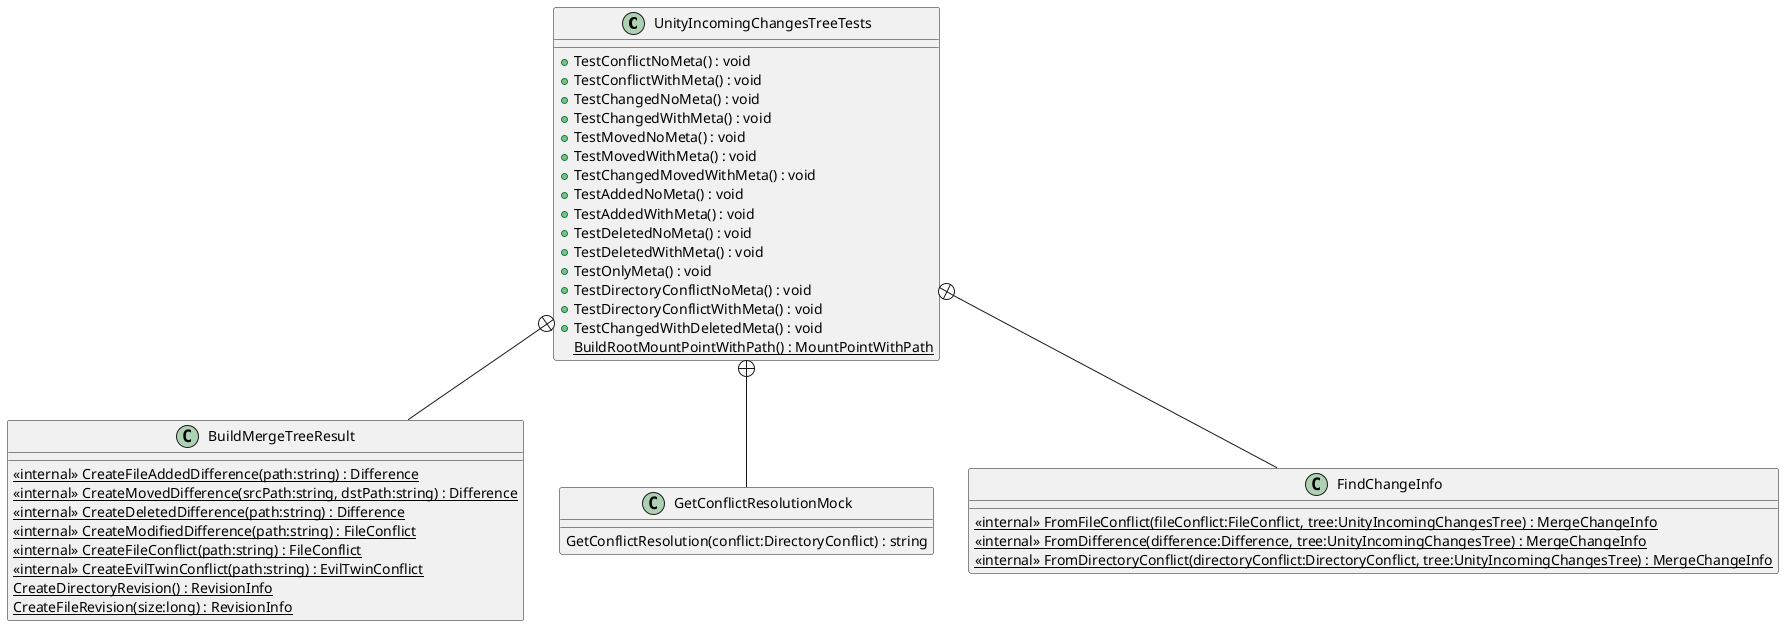 @startuml
class UnityIncomingChangesTreeTests {
    + TestConflictNoMeta() : void
    + TestConflictWithMeta() : void
    + TestChangedNoMeta() : void
    + TestChangedWithMeta() : void
    + TestMovedNoMeta() : void
    + TestMovedWithMeta() : void
    + TestChangedMovedWithMeta() : void
    + TestAddedNoMeta() : void
    + TestAddedWithMeta() : void
    + TestDeletedNoMeta() : void
    + TestDeletedWithMeta() : void
    + TestOnlyMeta() : void
    + TestDirectoryConflictNoMeta() : void
    + TestDirectoryConflictWithMeta() : void
    + TestChangedWithDeletedMeta() : void
    {static} BuildRootMountPointWithPath() : MountPointWithPath
}
class BuildMergeTreeResult {
    <<internal>> {static} CreateFileAddedDifference(path:string) : Difference
    <<internal>> {static} CreateMovedDifference(srcPath:string, dstPath:string) : Difference
    <<internal>> {static} CreateDeletedDifference(path:string) : Difference
    <<internal>> {static} CreateModifiedDifference(path:string) : FileConflict
    <<internal>> {static} CreateFileConflict(path:string) : FileConflict
    <<internal>> {static} CreateEvilTwinConflict(path:string) : EvilTwinConflict
    {static} CreateDirectoryRevision() : RevisionInfo
    {static} CreateFileRevision(size:long) : RevisionInfo
}
class GetConflictResolutionMock {
    GetConflictResolution(conflict:DirectoryConflict) : string
}
class FindChangeInfo {
    <<internal>> {static} FromFileConflict(fileConflict:FileConflict, tree:UnityIncomingChangesTree) : MergeChangeInfo
    <<internal>> {static} FromDifference(difference:Difference, tree:UnityIncomingChangesTree) : MergeChangeInfo
    <<internal>> {static} FromDirectoryConflict(directoryConflict:DirectoryConflict, tree:UnityIncomingChangesTree) : MergeChangeInfo
}
UnityIncomingChangesTreeTests +-- BuildMergeTreeResult
UnityIncomingChangesTreeTests +-- GetConflictResolutionMock
UnityIncomingChangesTreeTests +-- FindChangeInfo
@enduml
